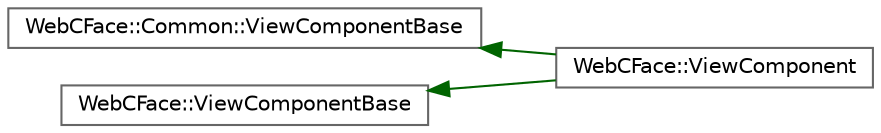 digraph "Graphical Class Hierarchy"
{
 // LATEX_PDF_SIZE
  bgcolor="transparent";
  edge [fontname=Helvetica,fontsize=10,labelfontname=Helvetica,labelfontsize=10];
  node [fontname=Helvetica,fontsize=10,shape=box,height=0.2,width=0.4];
  rankdir="LR";
  Node0 [id="Node000000",label="WebCFace::Common::ViewComponentBase",height=0.2,width=0.4,color="grey40", fillcolor="white", style="filled",URL="$structWebCFace_1_1Common_1_1ViewComponentBase.html",tooltip=" "];
  Node0 -> Node1 [id="edge12_Node000000_Node000001",dir="back",color="darkgreen",style="solid",tooltip=" "];
  Node1 [id="Node000001",label="WebCFace::ViewComponent",height=0.2,width=0.4,color="grey40", fillcolor="white", style="filled",URL="$classWebCFace_1_1ViewComponent.html",tooltip="Viewに表示する要素です"];
  Node2 [id="Node000002",label="WebCFace::ViewComponentBase",height=0.2,width=0.4,color="grey40", fillcolor="white", style="filled",URL="$structWebCFace_1_1Common_1_1ViewComponentBase.html",tooltip=" "];
  Node2 -> Node1 [id="edge13_Node000002_Node000001",dir="back",color="darkgreen",style="solid",tooltip=" "];
}
